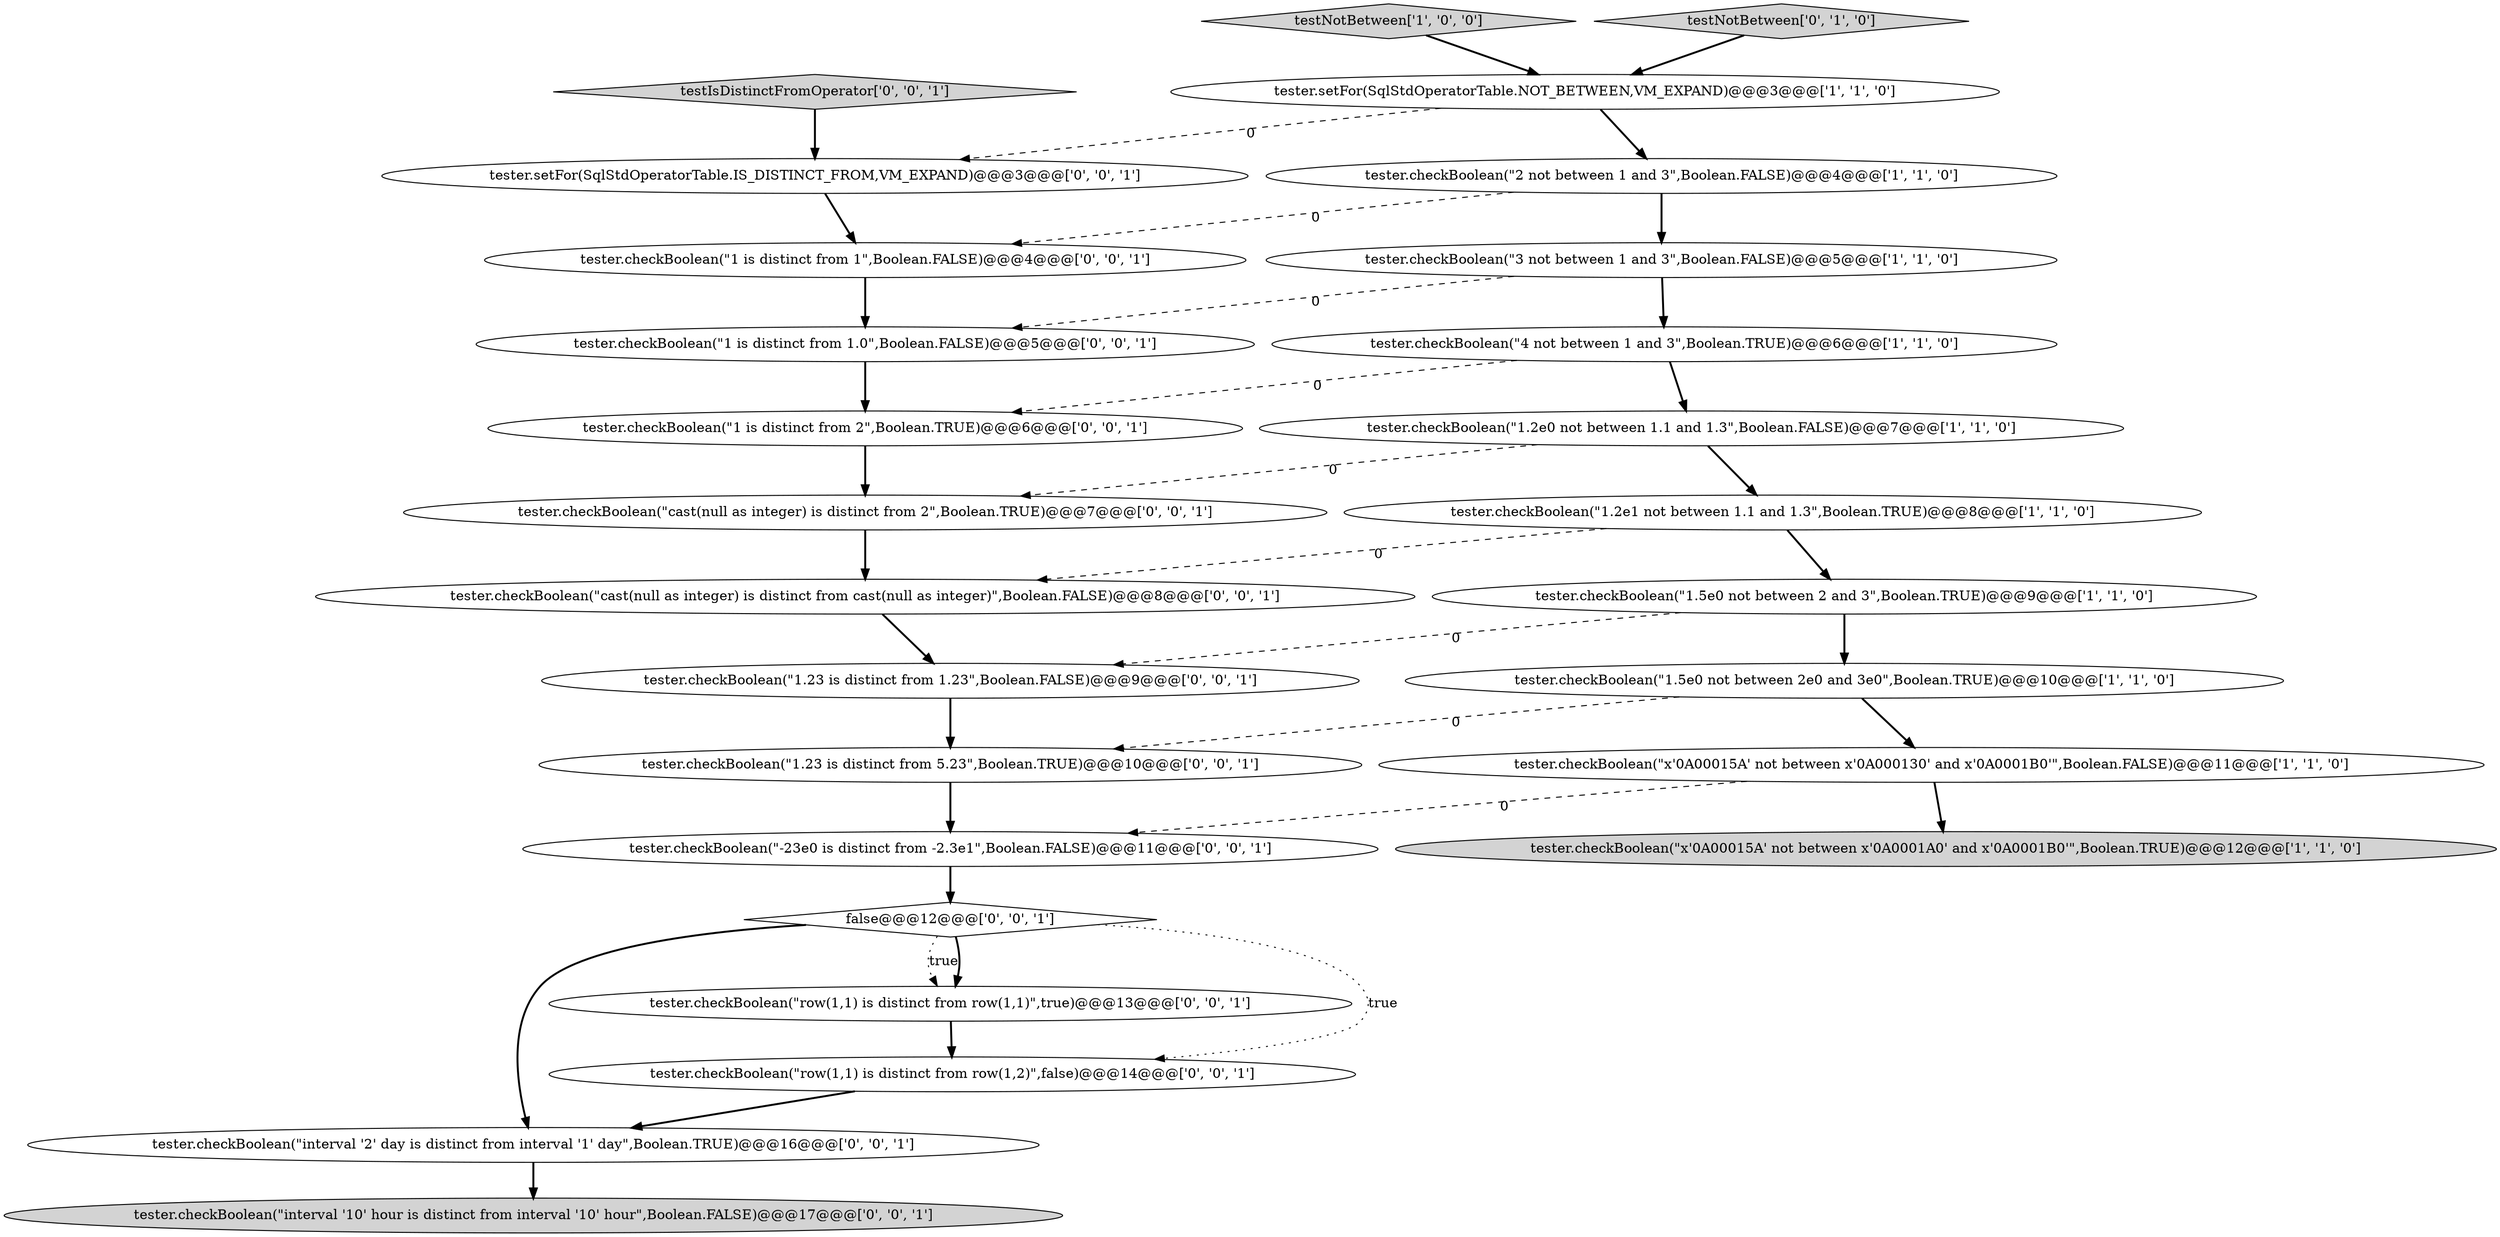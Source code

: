digraph {
7 [style = filled, label = "tester.checkBoolean(\"4 not between 1 and 3\",Boolean.TRUE)@@@6@@@['1', '1', '0']", fillcolor = white, shape = ellipse image = "AAA0AAABBB1BBB"];
8 [style = filled, label = "tester.checkBoolean(\"1.5e0 not between 2 and 3\",Boolean.TRUE)@@@9@@@['1', '1', '0']", fillcolor = white, shape = ellipse image = "AAA0AAABBB1BBB"];
16 [style = filled, label = "testIsDistinctFromOperator['0', '0', '1']", fillcolor = lightgray, shape = diamond image = "AAA0AAABBB3BBB"];
4 [style = filled, label = "testNotBetween['1', '0', '0']", fillcolor = lightgray, shape = diamond image = "AAA0AAABBB1BBB"];
22 [style = filled, label = "tester.checkBoolean(\"interval '2' day is distinct from interval '1' day\",Boolean.TRUE)@@@16@@@['0', '0', '1']", fillcolor = white, shape = ellipse image = "AAA0AAABBB3BBB"];
19 [style = filled, label = "tester.setFor(SqlStdOperatorTable.IS_DISTINCT_FROM,VM_EXPAND)@@@3@@@['0', '0', '1']", fillcolor = white, shape = ellipse image = "AAA0AAABBB3BBB"];
12 [style = filled, label = "tester.checkBoolean(\"row(1,1) is distinct from row(1,1)\",true)@@@13@@@['0', '0', '1']", fillcolor = white, shape = ellipse image = "AAA0AAABBB3BBB"];
14 [style = filled, label = "tester.checkBoolean(\"1 is distinct from 1\",Boolean.FALSE)@@@4@@@['0', '0', '1']", fillcolor = white, shape = ellipse image = "AAA0AAABBB3BBB"];
17 [style = filled, label = "tester.checkBoolean(\"1.23 is distinct from 5.23\",Boolean.TRUE)@@@10@@@['0', '0', '1']", fillcolor = white, shape = ellipse image = "AAA0AAABBB3BBB"];
21 [style = filled, label = "tester.checkBoolean(\"cast(null as integer) is distinct from 2\",Boolean.TRUE)@@@7@@@['0', '0', '1']", fillcolor = white, shape = ellipse image = "AAA0AAABBB3BBB"];
9 [style = filled, label = "tester.checkBoolean(\"x'0A00015A' not between x'0A000130' and x'0A0001B0'\",Boolean.FALSE)@@@11@@@['1', '1', '0']", fillcolor = white, shape = ellipse image = "AAA0AAABBB1BBB"];
18 [style = filled, label = "tester.checkBoolean(\"cast(null as integer) is distinct from cast(null as integer)\",Boolean.FALSE)@@@8@@@['0', '0', '1']", fillcolor = white, shape = ellipse image = "AAA0AAABBB3BBB"];
20 [style = filled, label = "tester.checkBoolean(\"1 is distinct from 2\",Boolean.TRUE)@@@6@@@['0', '0', '1']", fillcolor = white, shape = ellipse image = "AAA0AAABBB3BBB"];
26 [style = filled, label = "tester.checkBoolean(\"row(1,1) is distinct from row(1,2)\",false)@@@14@@@['0', '0', '1']", fillcolor = white, shape = ellipse image = "AAA0AAABBB3BBB"];
1 [style = filled, label = "tester.checkBoolean(\"3 not between 1 and 3\",Boolean.FALSE)@@@5@@@['1', '1', '0']", fillcolor = white, shape = ellipse image = "AAA0AAABBB1BBB"];
13 [style = filled, label = "false@@@12@@@['0', '0', '1']", fillcolor = white, shape = diamond image = "AAA0AAABBB3BBB"];
5 [style = filled, label = "tester.checkBoolean(\"2 not between 1 and 3\",Boolean.FALSE)@@@4@@@['1', '1', '0']", fillcolor = white, shape = ellipse image = "AAA0AAABBB1BBB"];
25 [style = filled, label = "tester.checkBoolean(\"1.23 is distinct from 1.23\",Boolean.FALSE)@@@9@@@['0', '0', '1']", fillcolor = white, shape = ellipse image = "AAA0AAABBB3BBB"];
15 [style = filled, label = "tester.checkBoolean(\"-23e0 is distinct from -2.3e1\",Boolean.FALSE)@@@11@@@['0', '0', '1']", fillcolor = white, shape = ellipse image = "AAA0AAABBB3BBB"];
11 [style = filled, label = "testNotBetween['0', '1', '0']", fillcolor = lightgray, shape = diamond image = "AAA0AAABBB2BBB"];
0 [style = filled, label = "tester.setFor(SqlStdOperatorTable.NOT_BETWEEN,VM_EXPAND)@@@3@@@['1', '1', '0']", fillcolor = white, shape = ellipse image = "AAA0AAABBB1BBB"];
23 [style = filled, label = "tester.checkBoolean(\"1 is distinct from 1.0\",Boolean.FALSE)@@@5@@@['0', '0', '1']", fillcolor = white, shape = ellipse image = "AAA0AAABBB3BBB"];
3 [style = filled, label = "tester.checkBoolean(\"1.5e0 not between 2e0 and 3e0\",Boolean.TRUE)@@@10@@@['1', '1', '0']", fillcolor = white, shape = ellipse image = "AAA0AAABBB1BBB"];
24 [style = filled, label = "tester.checkBoolean(\"interval '10' hour is distinct from interval '10' hour\",Boolean.FALSE)@@@17@@@['0', '0', '1']", fillcolor = lightgray, shape = ellipse image = "AAA0AAABBB3BBB"];
10 [style = filled, label = "tester.checkBoolean(\"x'0A00015A' not between x'0A0001A0' and x'0A0001B0'\",Boolean.TRUE)@@@12@@@['1', '1', '0']", fillcolor = lightgray, shape = ellipse image = "AAA0AAABBB1BBB"];
6 [style = filled, label = "tester.checkBoolean(\"1.2e0 not between 1.1 and 1.3\",Boolean.FALSE)@@@7@@@['1', '1', '0']", fillcolor = white, shape = ellipse image = "AAA0AAABBB1BBB"];
2 [style = filled, label = "tester.checkBoolean(\"1.2e1 not between 1.1 and 1.3\",Boolean.TRUE)@@@8@@@['1', '1', '0']", fillcolor = white, shape = ellipse image = "AAA0AAABBB1BBB"];
6->21 [style = dashed, label="0"];
23->20 [style = bold, label=""];
15->13 [style = bold, label=""];
5->14 [style = dashed, label="0"];
3->17 [style = dashed, label="0"];
13->12 [style = dotted, label="true"];
13->26 [style = dotted, label="true"];
0->19 [style = dashed, label="0"];
8->3 [style = bold, label=""];
7->20 [style = dashed, label="0"];
12->26 [style = bold, label=""];
9->10 [style = bold, label=""];
16->19 [style = bold, label=""];
1->7 [style = bold, label=""];
25->17 [style = bold, label=""];
21->18 [style = bold, label=""];
26->22 [style = bold, label=""];
4->0 [style = bold, label=""];
6->2 [style = bold, label=""];
20->21 [style = bold, label=""];
3->9 [style = bold, label=""];
5->1 [style = bold, label=""];
11->0 [style = bold, label=""];
13->12 [style = bold, label=""];
19->14 [style = bold, label=""];
14->23 [style = bold, label=""];
9->15 [style = dashed, label="0"];
7->6 [style = bold, label=""];
17->15 [style = bold, label=""];
18->25 [style = bold, label=""];
2->18 [style = dashed, label="0"];
8->25 [style = dashed, label="0"];
13->22 [style = bold, label=""];
22->24 [style = bold, label=""];
1->23 [style = dashed, label="0"];
2->8 [style = bold, label=""];
0->5 [style = bold, label=""];
}
